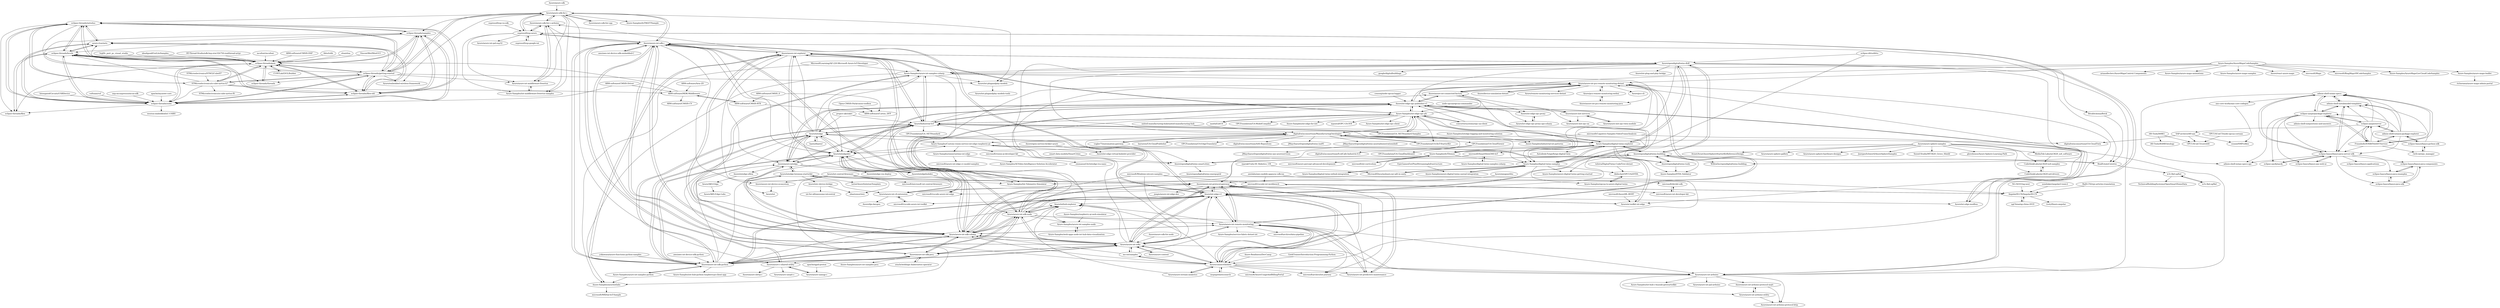 digraph G {
"Azure/azure-sdk-for-c" -> "Azure/azure-sdk-for-c-arduino"
"Azure/azure-sdk-for-c" -> "Azure/azure-sdk-for-cpp" ["e"=1]
"Azure/azure-sdk-for-c" -> "Azure/azure-iot-middleware-freertos"
"Azure/azure-sdk-for-c" -> "Azure-Samples/iot-middleware-freertos-samples"
"Azure/azure-sdk-for-c" -> "Azure/azure-iot-sdk-c"
"Azure/azure-sdk-for-c" -> "Azure/iot-plugandplay-models"
"Azure/azure-sdk-for-c" -> "eclipse-threadx/netxduo"
"Azure/azure-sdk-for-c" -> "eclipse-threadx/samples"
"Azure/azure-sdk-for-c" -> "Azure/azure-c-shared-utility"
"Azure/azure-sdk-for-c" -> "eclipse-threadx/getting-started"
"Azure/azure-sdk-for-c" -> "espressif/esp-azure"
"Azure/azure-sdk-for-c" -> "Azure-Samples/IoTMQTTSample"
"Azure/azure-sdk-for-c" -> "Azure/embedded-wireless-framework"
"STMicroelectronics/STM32CubeH7" -> "STMicroelectronics/x-cube-azrtos-h7" ["e"=1]
"baetyl/baetyl" -> "Azure/iotedge" ["e"=1]
"nauful/LibUA" -> "Azure-Samples/iot-edge-opc-plc" ["e"=1]
"Azure-Samples/AzureMapsCodeSamples" -> "Azure/react-azure-maps"
"Azure-Samples/AzureMapsCodeSamples" -> "microsoft/Maps"
"Azure-Samples/AzureMapsCodeSamples" -> "microsoft/BingMapsV8CodeSamples" ["e"=1]
"Azure-Samples/AzureMapsCodeSamples" -> "Azure-Samples/AzureMapsGovCloudCodeSamples"
"Azure-Samples/AzureMapsCodeSamples" -> "Azure-Samples/azure-iot-samples-csharp"
"Azure-Samples/AzureMapsCodeSamples" -> "Azure-Samples/azure-maps-leaflet"
"Azure-Samples/AzureMapsCodeSamples" -> "Azure/azure-iot-connected-factory"
"Azure-Samples/AzureMapsCodeSamples" -> "arnaudleclerc/AzureMapsControl.Components"
"Azure-Samples/AzureMapsCodeSamples" -> "Azure/azure-iot-pcs-remote-monitoring-dotnet"
"Azure-Samples/AzureMapsCodeSamples" -> "Azure-Samples/azure-maps-animations"
"Azure-Samples/AzureMapsCodeSamples" -> "Azure-Samples/azure-maps-samples"
"NG-NEST/ng-nest" -> "AngularID-CN/AngularID-CN" ["e"=1]
"Azure-Samples/iot-edge-opc-plc" -> "Azure/Industrial-IoT"
"Azure-Samples/iot-edge-opc-plc" -> "Azure/iot-edge-opc-publisher-v1"
"Azure-Samples/iot-edge-opc-plc" -> "digitaltwinconsortium/ManufacturingOntologies"
"Azure-Samples/iot-edge-opc-plc" -> "nauful/LibUA" ["e"=1]
"Azure-Samples/iot-edge-opc-plc" -> "OPCFoundation/UA-.NETStandard-Samples" ["e"=1]
"Azure-Samples/iot-edge-opc-plc" -> "OPCFoundation/UA-ModelCompiler" ["e"=1]
"Azure-Samples/iot-edge-opc-plc" -> "Azure/azure-iot-explorer"
"Azure-Samples/iot-edge-opc-plc" -> "Azure-Samples/digital-twins-explorer"
"Azure-Samples/iot-edge-opc-plc" -> "convertersystems/opc-ua-client" ["e"=1]
"Azure-Samples/iot-edge-opc-plc" -> "Azure/azure-iot-connected-factory"
"Azure-Samples/iot-edge-opc-plc" -> "OPCFoundation/UA-IIoT-StarterKit" ["e"=1]
"Azure-Samples/iot-edge-opc-plc" -> "Azure-Samples/iot-edge-for-iiot" ["e"=1]
"Azure-Samples/iot-edge-opc-plc" -> "Azure-Samples/digital-twins-samples"
"Azure-Samples/iot-edge-opc-plc" -> "mpostol/OPC-UA-OOI" ["e"=1]
"Azure-Samples/iot-edge-opc-plc" -> "Azure-Samples/iot-edge-opc-client"
"Azure/iotc-device-bridge" -> "iot-for-all/awesome-iotcentral"
"Azure/iotc-device-bridge" -> "obastemur/iotz"
"lvgl/lv_port_pc_visual_studio" -> "eclipse-threadx/guix" ["e"=1]
"oracle/weblogic-kubernetes-operator" -> "Azure/azure-iot-sdk-java" ["e"=1]
"awslabs/aws-mobile-appsync-sdk-ios" -> "microsoft/vscode-iot-workbench" ["e"=1]
"awslabs/aws-mobile-appsync-sdk-ios" -> "AngularID-CN/AngularID-CN" ["e"=1]
"Azure/iotedge-lorawan-starterkit" -> "loriot/AzureSolutionTemplate"
"Azure/iotedge-lorawan-starterkit" -> "Azure/iotc-device-bridge"
"Azure/iotedge-lorawan-starterkit" -> "Azure/azure-iotedge"
"Azure/iotedge-lorawan-starterkit" -> "Azure-Samples/Iot-Telemetry-Simulator"
"Azure/iotedge-lorawan-starterkit" -> "Azure/iot"
"Azure/iotedge-lorawan-starterkit" -> "Azure/azure-iot-protocol-gateway"
"Azure/azure-sdk" -> "Azure/azure-sdk-for-c" ["e"=1]
"AngularID-CN/AngularID-CN" -> "ngChina/ng-china-2019" ["e"=1]
"AngularID-CN/AngularID-CN" -> "microsoft/vscode-iot-workbench"
"AngularID-CN/AngularID-CN" -> "trotyl/learn-angular"
"idea4good/GuiLiteSamples" -> "eclipse-threadx/guix" ["e"=1]
"Azure/iotedge" -> "Azure/azure-iotedge"
"Azure/iotedge" -> "Azure/Industrial-IoT"
"Azure/iotedge" -> "Azure/iotedgedev"
"Azure/iotedge" -> "Azure/iot-edge-v1"
"Azure/iotedge" -> "Azure/azure-iot-sdk-python"
"Azure/iotedge" -> "Azure/azure-iot-sdk-csharp"
"Azure/iotedge" -> "Azure/iot-edge-opc-publisher-v1"
"Azure/iotedge" -> "Azure/iotedgehubdev"
"Azure/iotedge" -> "Azure/azure-iot-sdk-c"
"Azure/iotedge" -> "Azure/azure-iot-explorer"
"Azure/iotedge" -> "Azure-Samples/azure-iot-samples-csharp"
"Azure/iotedge" -> "Azure/azure-iot-sdk-node"
"Azure/iotedge" -> "Azure/azure-iot-sdks"
"Azure/iotedge" -> "Azure-Samples/Custom-vision-service-iot-edge-raspberry-pi"
"Azure/iotedge" -> "baetyl/baetyl" ["e"=1]
"Azure/ai-toolkit-iot-edge" -> "Azure/iot-edge-v1"
"Azure/ai-toolkit-iot-edge" -> "Azure-Samples/Custom-vision-service-iot-edge-raspberry-pi"
"microsoft/AzureML-BERT" -> "Azure/ai-toolkit-iot-edge" ["e"=1]
"Azure/iotedgedev" -> "Azure/iotedgehubdev"
"Azure/iotedgedev" -> "microsoft/vscode-azure-iot-edge"
"Azure/iotedgedev" -> "Azure/iot-edge-opc-publisher-v1"
"Azure/iotedgedev" -> "Azure/azure-iot-cli-extension"
"Azure/iotedgedev" -> "Azure/azure-iotedge"
"Azure/iotedgedev" -> "Azure-Samples/Iot-Telemetry-Simulator"
"Azure/iotedgedev" -> "Azure/azure-iot-sdk-csharp"
"Azure/iotedgedev" -> "Azure/azure-iot-explorer"
"Azure/iotedgedev" -> "Azure/azure-iot-sdk-python"
"Azure/iotedgedev" -> "Azure/iotedge"
"Azure/Industrial-IoT" -> "Azure-Samples/iot-edge-opc-plc"
"Azure/Industrial-IoT" -> "Azure/iot-edge-opc-publisher-v1"
"Azure/Industrial-IoT" -> "Azure/iotedge"
"Azure/Industrial-IoT" -> "Azure/azure-iot-connected-factory"
"Azure/Industrial-IoT" -> "Azure/azure-iotedge"
"Azure/Industrial-IoT" -> "Azure-Samples/azure-iot-samples-csharp"
"Azure/Industrial-IoT" -> "OPCFoundation/UA-.NETStandard-Samples" ["e"=1]
"Azure/Industrial-IoT" -> "Azure/iotedgedev"
"Azure/Industrial-IoT" -> "digitaltwinconsortium/ManufacturingOntologies"
"Azure/Industrial-IoT" -> "Azure/azure-iot-sdk-csharp"
"Azure/Industrial-IoT" -> "Azure/azure-iot-explorer"
"Azure/Industrial-IoT" -> "OPCFoundation/UA-.NETStandard" ["e"=1]
"Azure/Industrial-IoT" -> "Azure-Samples/digital-twins-explorer"
"Azure/Industrial-IoT" -> "Azure/azure-iot-sdk-python"
"Azure/Industrial-IoT" -> "Azure/azure-iot-protocol-gateway"
"Azure/azure-iotedge" -> "Azure/iotedge"
"Azure/azure-iotedge" -> "Azure/iot-edge-opc-publisher-v1"
"Azure/azure-iotedge" -> "Azure/iotedgedev"
"Azure/azure-iotedge" -> "Azure/iotedgehubdev"
"Azure/azure-iotedge" -> "Azure/iotedge-eflow"
"Azure/azure-iotedge" -> "Azure/Industrial-IoT"
"Azure/azure-iotedge" -> "Azure/azure-iot-sdk-csharp"
"Azure/azure-iotedge" -> "Azure/iotedge-lorawan-starterkit"
"Azure/azure-iotedge" -> "Azure/iotedge-vm-deploy"
"IntergatedCircuits/USBDevice" -> "eclipse-threadx/usbx" ["e"=1]
"microsoft/SmartHotel360-IoT" -> "Azure-Samples/digital-twins-samples-csharp"
"microsoft/SmartHotel360-IoT" -> "Azure-Samples/digital-twins-iothub-integration"
"microsoft/Windows-iotcore-samples" -> "Azure/azure-iot-sdks" ["e"=1]
"microsoft/Windows-iotcore-samples" -> "microsoft/vscode-iot-workbench" ["e"=1]
"microsoft/Windows-iotcore-samples" -> "Azure/azure-iot-sdk-csharp" ["e"=1]
"microsoft/Windows-iotcore-samples" -> "Azure/connectthedots" ["e"=1]
"Azure/opendigitaltwins-dtdl" -> "Azure-Samples/digital-twins-explorer"
"Azure/opendigitaltwins-dtdl" -> "Azure/opendigitaltwins-building"
"Azure/opendigitaltwins-dtdl" -> "Azure-Samples/digital-twins-samples"
"Azure/opendigitaltwins-dtdl" -> "Azure/opendigitaltwins-smartcities"
"Azure/opendigitaltwins-dtdl" -> "Azure/opendigitaltwins-tools"
"Azure/opendigitaltwins-dtdl" -> "Azure/azure-iot-explorer"
"Azure/opendigitaltwins-dtdl" -> "RealEstateCore/rec"
"Azure/opendigitaltwins-dtdl" -> "digitaltwinconsortium/ManufacturingOntologies"
"Azure/opendigitaltwins-dtdl" -> "WillowInc/opendigitaltwins-building"
"Azure/opendigitaltwins-dtdl" -> "Azure/iot-plug-and-play-bridge"
"Azure/opendigitaltwins-dtdl" -> "Azure/iot-plugandplay-models"
"Azure/opendigitaltwins-dtdl" -> "google/digitalbuildings" ["e"=1]
"Azure/opendigitaltwins-dtdl" -> "BrickSchema/Brick" ["e"=1]
"Azure/opendigitaltwins-dtdl" -> "Azure-Samples/IoTDemos"
"Azure/opendigitaltwins-dtdl" -> "Azure-Samples/azure-iot-samples-csharp"
"Azure-Samples/digital-twins-samples-csharp" -> "microsoft/SmartHotel360-IoT"
"vsfteam/vsf" -> "eclipse-threadx/usbx" ["e"=1]
"Azure/open-service-broker-azure" -> "Azure/iot-edge-virtual-kubelet-provider" ["e"=1]
"espressif/esp-va-sdk" -> "espressif/esp-azure" ["e"=1]
"RealEstateCore/rec" -> "Azure/opendigitaltwins-building"
"RealEstateCore/rec" -> "w3c-lbd-cg/bot"
"espressif/esp-azure" -> "Azure/azure-iot-arduino"
"espressif/esp-azure" -> "Azure/azure-iot-pal-esp32"
"espressif/esp-azure" -> "Azure/azure-iot-sdk-c"
"espressif/esp-azure" -> "Azure-Samples/iot-middleware-freertos-samples"
"espressif/esp-azure" -> "Azure/azure-sdk-for-c-arduino"
"espressif/esp-azure" -> "espressif/esp-google-iot" ["e"=1]
"espressif/esp-azure" -> "Azure/azure-iot-middleware-freertos"
"espressif/esp-azure" -> "Azure/azure-sdk-for-c"
"Azure-Samples/azure-iot-samples-python" -> "Azure/azure-iot-sdk-python"
"Azure-Samples/azure-iot-samples-python" -> "Azure-Samples/azureiotlabs"
"Azure/iotedgehubdev" -> "Azure/iotedgedev"
"Azure/iotedgehubdev" -> "microsoft/vscode-azure-iot-edge"
"Azure/azure-iot-explorer" -> "Azure/azure-iot-sdk-csharp"
"Azure/azure-iot-explorer" -> "Azure/iotedgedev"
"Azure/azure-iot-explorer" -> "Azure-Samples/azure-iot-samples-csharp"
"Azure/azure-iot-explorer" -> "Azure-Samples/iot-edge-opc-plc"
"Azure/azure-iot-explorer" -> "Azure/azure-iot-sdk-node"
"Azure/azure-iot-explorer" -> "Azure/Industrial-IoT"
"Azure/azure-iot-explorer" -> "Azure/azure-iot-sdk-python"
"Azure/azure-iot-explorer" -> "Azure/azure-iot-sdk-c"
"Azure/azure-iot-explorer" -> "Azure/opendigitaltwins-dtdl"
"Azure/azure-iot-explorer" -> "Azure/azure-iot-cli-extension"
"Azure/azure-iot-explorer" -> "Azure/azure-iotedge"
"Azure/azure-iot-explorer" -> "Azure/azure-sdk-for-c-arduino"
"Azure/iot-central-firmware" -> "Azure-Samples/azureiotlabs"
"Azure/iot-central-firmware" -> "Azure/azure-iot-device-ecosystem"
"Azure/iot-central-firmware" -> "microsoft/devkit-sdk"
"Azure/iot-central-firmware" -> "microsoft/microsoft-iot-central-firmware"
"Azure/iot-central-firmware" -> "obastemur/iotz"
"Azure-Samples/Custom-vision-service-iot-edge-raspberry-pi" -> "microsoft/vision-ai-developer-kit"
"Azure-Samples/Custom-vision-service-iot-edge-raspberry-pi" -> "Azure/ai-toolkit-iot-edge"
"Azure-Samples/Custom-vision-service-iot-edge-raspberry-pi" -> "Azure/iotedgedev"
"Azure-Samples/Custom-vision-service-iot-edge-raspberry-pi" -> "Azure/iot-edge-virtual-kubelet-provider"
"Azure-Samples/Custom-vision-service-iot-edge-raspberry-pi" -> "Azure-Samples/onnxruntime-iot-edge"
"espressif/esp-google-iot" -> "espressif/esp-azure" ["e"=1]
"microsoft/vscode-iot-workbench" -> "microsoft/azure-iot-developer-kit"
"microsoft/vscode-iot-workbench" -> "microsoft/vscode-azure-iot-toolkit"
"microsoft/vscode-iot-workbench" -> "AngularID-CN/AngularID-CN"
"microsoft/vscode-iot-workbench" -> "microsoft/vscode-azure-iot-edge"
"microsoft/vscode-iot-workbench" -> "Azure/azure-iot-cli-extension"
"ARM-software/CMSIS-Driver" -> "ARM-software/MDK-Middleware" ["e"=1]
"ARM-software/CMSIS-Driver" -> "eclipse-threadx/usbx" ["e"=1]
"Azure-Samples/azure-iot-samples-node" -> "Azure-Samples/web-apps-node-iot-hub-data-visualization"
"Azure/azure-iot-cli-extension" -> "microsoft/vscode-azure-iot-toolkit"
"Azure/azure-iot-cli-extension" -> "Azure/dps-keygen"
"Azure/azure-iot-cli-extension" -> "Azure/iotedgedev"
"Azure-Samples/azure-iot-samples-csharp" -> "Azure/azure-iot-sdk-csharp"
"Azure-Samples/azure-iot-samples-csharp" -> "Azure/azure-iot-explorer"
"Azure-Samples/azure-iot-samples-csharp" -> "Azure-Samples/azure-iot-samples-node"
"Azure-Samples/azure-iot-samples-csharp" -> "Azure-Samples/azureiotlabs"
"Azure-Samples/azure-iot-samples-csharp" -> "Azure/iotedgedev"
"Azure-Samples/azure-iot-samples-csharp" -> "Azure-Samples/digital-twins-samples"
"Azure-Samples/azure-iot-samples-csharp" -> "Azure/Industrial-IoT"
"Azure-Samples/azure-iot-samples-csharp" -> "Azure/iot-plugandplay-models"
"Azure-Samples/azure-iot-samples-csharp" -> "Azure/azure-iot-pcs-remote-monitoring-dotnet"
"Azure/azure-sphere-samples" -> "Avnet/AvnetAzureSphereStarterKitReferenceDesign"
"Azure/azure-sphere-samples" -> "Azure/azure-sphere-gallery"
"Azure/azure-sphere-samples" -> "Azure/azure-sphere-hardware-designs"
"Azure/azure-sphere-samples" -> "JuergenSchwertl/AzureSphereSamples"
"Azure/azure-sphere-samples" -> "CodethinkLabs/mt3620-m4-samples"
"Azure/azure-sphere-samples" -> "MediaTek-Labs/mt3620_m4_software"
"Azure/azure-sphere-samples" -> "Seeed-Studio/MT3620_Grove_Shield"
"Azure/azure-sphere-samples" -> "gloveboxes/Azure-Sphere-Learning-Path"
"Azure/azure-sphere-samples" -> "Azure/azure-iot-arduino"
"Azure/azure-sphere-samples" -> "CodethinkLabs/mt3620-m4-drivers"
"Azure/azure-sphere-samples" -> "Azure/iotedgedev"
"Azure/azure-iiot-opc-twin-module" -> "Azure/azure-iiot-services"
"Azure-Samples/azureiotlabs" -> "microsoft/MXDial-IoT-Sample"
"microsoft/vision-ai-developer-kit" -> "emmanuel-bv/iotedge-iva-nano" ["e"=1]
"Azure/azure-iiot-services" -> "Azure/azure-iiot-opc-twin-module"
"Azure/azure-iiot-services" -> "Azure/azure-iiot-opc-ua"
"SAP-archive/i40-aas" -> "OPCUAUniCT/coreAAS"
"SAP-archive/i40-aas" -> "digitaltwinconsortium/UA-CloudTwin"
"SAP-archive/i40-aas" -> "cesmii/SMProfiles"
"OPCUAUniCT/node-opcua-coreaas" -> "OPCUAUniCT/coreAAS"
"eclipse-threadx/threadx" -> "eclipse-threadx/guix" ["e"=1]
"Azure-Readiness/DevCamp" -> "Azure/connectthedots" ["e"=1]
"eclipse-threadx/getting-started" -> "eclipse-threadx/samples"
"eclipse-threadx/getting-started" -> "eclipse-threadx/netxduo"
"eclipse-threadx/getting-started" -> "eclipse-threadx/guix"
"eclipse-threadx/getting-started" -> "eclipse-threadx/filex-old"
"eclipse-threadx/getting-started" -> "eclipse-threadx/usbx"
"eclipse-threadx/getting-started" -> "eclipse-threadx/levelx"
"eclipse-threadx/getting-started" -> "eclipse-threadx/threadx" ["e"=1]
"eclipse-threadx/getting-started" -> "STMicroelectronics/x-cube-azrtos-h7"
"eclipse-threadx/getting-started" -> "Azure/embedded-wireless-framework"
"eclipse-threadx/getting-started" -> "Azure/azure-sdk-for-c"
"eclipse-threadx/getting-started" -> "Azure/azure-iot-middleware-freertos"
"eclipse-threadx/getting-started" -> "azure-rtos/netx"
"eclipse-threadx/getting-started" -> "Azure/iot-plugandplay-models"
"CURTLab/LVGLBuilder" -> "eclipse-threadx/guix" ["e"=1]
"Azure/connectthedots" -> "Azure/azure-iot-remote-monitoring"
"Azure/connectthedots" -> "Azure/azure-iot-sdks"
"Azure/connectthedots" -> "ms-iot/samples" ["e"=1]
"Azure/connectthedots" -> "Azure/azure-iot-protocol-gateway"
"Azure/connectthedots" -> "Azure/azure-iot-pcs-remote-monitoring-dotnet"
"Azure/connectthedots" -> "Azure/azure-stream-analytics" ["e"=1]
"Azure/connectthedots" -> "Azure/iot-edge-v1"
"Azure/connectthedots" -> "mspnp/elasticsearch" ["e"=1]
"Azure/connectthedots" -> "microsoftarchive/iot-journey" ["e"=1]
"Azure/connectthedots" -> "microsoft/AzureUsageAndBillingPortal" ["e"=1]
"Azure/connectthedots" -> "Azure/azure-iot-predictive-maintenance"
"Azure/connectthedots" -> "Azure/iothub-explorer"
"Azure/connectthedots" -> "Azure/azure-iot-arduino"
"Azure/connectthedots" -> "Azure/azure-iot-sdk-csharp"
"Azure/connectthedots" -> "Azure/iotedge-lorawan-starterkit"
"OPCFoundation/UA-.NETStandard-Samples" -> "Azure-Samples/iot-edge-opc-plc" ["e"=1]
"OPCFoundation/UA-.NETStandard-Samples" -> "Azure/Industrial-IoT" ["e"=1]
"Azure/azure-sdk-for-node" -> "Azure/azure-iot-sdks" ["e"=1]
"apache/qpid-proton" -> "Azure/azure-uamqp-c" ["e"=1]
"RT-Thread-Studio/sdk-bsp-stm32h750-realthread-artpi" -> "eclipse-threadx/guix" ["e"=1]
"eclipse-threadx/samples" -> "eclipse-threadx/getting-started"
"eclipse-threadx/samples" -> "eclipse-threadx/filex-old"
"eclipse-threadx/samples" -> "eclipse-threadx/netxduo"
"eclipse-threadx/samples" -> "eclipse-threadx/guix"
"eclipse-threadx/samples" -> "eclipse-threadx/usbx"
"eclipse-threadx/samples" -> "eclipse-threadx/levelx"
"eclipse-threadx/samples" -> "azure-rtos/netx"
"GeekTrainer/Introduction-Programming-Python" -> "Azure/connectthedots" ["e"=1]
"Azure/iot-plugandplay-models" -> "Azure/iot-plugandplay-models-tools"
"smart-data-models/SmartCities" -> "Azure/opendigitaltwins-smartcities" ["e"=1]
"MicrosoftLearning/AZ-220-Microsoft-Azure-IoT-Developer" -> "Azure-Samples/azureiotlabs" ["e"=1]
"MicrosoftLearning/AZ-220-Microsoft-Azure-IoT-Developer" -> "Azure-Samples/azure-iot-samples-csharp" ["e"=1]
"eclipse-threadx/netxduo" -> "eclipse-threadx/filex-old"
"eclipse-threadx/netxduo" -> "eclipse-threadx/usbx"
"eclipse-threadx/netxduo" -> "eclipse-threadx/guix"
"eclipse-threadx/netxduo" -> "eclipse-threadx/levelx"
"eclipse-threadx/netxduo" -> "azure-rtos/netx"
"eclipse-threadx/netxduo" -> "eclipse-threadx/samples"
"eclipse-threadx/netxduo" -> "eclipse-threadx/getting-started"
"eclipse-threadx/netxduo" -> "eclipse-threadx/filex"
"eclipse-threadx/netxduo" -> "eclipse-threadx/threadx" ["e"=1]
"eclipse-threadx/netxduo" -> "STMicroelectronics/x-cube-azrtos-h7"
"Azure-Samples/digital-twins-samples" -> "Azure-Samples/digital-twins-explorer"
"Azure-Samples/digital-twins-samples" -> "MicrosoftDocs/mslearn-mr-adt-in-unity"
"Azure-Samples/digital-twins-samples" -> "Azure-Samples/azure-digital-twins-getting-started"
"Azure-Samples/digital-twins-samples" -> "Azure-Samples/opcua-to-azure-digital-twins"
"Azure-Samples/digital-twins-samples" -> "Azure-Samples/digital-twins-iothub-integration"
"Azure-Samples/digital-twins-samples" -> "Azure-Samples/azure-digital-twins-unreal-integration"
"Azure-Samples/digital-twins-samples" -> "khilscher/OPCUA2DTDL"
"Azure-Samples/digital-twins-explorer" -> "Azure-Samples/digital-twins-samples"
"Azure-Samples/digital-twins-explorer" -> "Azure/opendigitaltwins-dtdl"
"Azure-Samples/digital-twins-explorer" -> "Azure/opendigitaltwins-building"
"Azure-Samples/digital-twins-explorer" -> "Azure-Samples/DTDL-Validator"
"Azure-Samples/digital-twins-explorer" -> "Azure-Samples/IoTDemos"
"Azure-Samples/digital-twins-explorer" -> "microsoft/SmartHotel360-IoT"
"Azure-Samples/digital-twins-explorer" -> "Azure/opendigitaltwins-tools"
"Azure-Samples/digital-twins-explorer" -> "digitaltwinconsortium/ManufacturingOntologies"
"Azure-Samples/digital-twins-explorer" -> "Autodesk-Forge/forge-digital-twin" ["e"=1]
"Azure-Samples/digital-twins-explorer" -> "Azure-Samples/iot-edge-opc-plc"
"Azure/opendigitaltwins-smartcities" -> "Azure/opendigitaltwins-building"
"Azure/opendigitaltwins-smartcities" -> "Azure/opendigitaltwins-energygrid" ["e"=1]
"rwth-iat/aas_manager" -> "eclipse-basyx/basyx-python-sdk"
"admin-shell-io/aasx-package-explorer" -> "eclipse-aaspe/server"
"admin-shell-io/aasx-package-explorer" -> "admin-shell-io/submodel-templates"
"admin-shell-io/aasx-package-explorer" -> "eclipse-basyx/basyx-python-sdk"
"admin-shell-io/aasx-package-explorer" -> "FraunhoferIOSB/FAAAST-Service"
"admin-shell-io/aasx-package-explorer" -> "admin-shell-io/aas-specs"
"admin-shell-io/aasx-package-explorer" -> "eclipse-aaspe/package-explorer"
"admin-shell-io/aasx-package-explorer" -> "eclipse-basyx/basyx-java-server-sdk"
"admin-shell-io/aas-specs" -> "admin-shell-io/submodel-templates"
"admin-shell-io/aas-specs" -> "eclipse-basyx/basyx-java-server-sdk"
"admin-shell-io/aas-specs" -> "admin-shell-io/aas-specs-api"
"admin-shell-io/aas-specs" -> "FraunhoferIOSB/FAAAST-Service"
"admin-shell-io/aas-specs" -> "aas-core-works/aas-core-codegen"
"admin-shell-io/aas-specs" -> "eclipse-aaspe/package-explorer"
"Azure/azure-sdk-for-cpp" -> "Azure/azure-sdk-for-c" ["e"=1]
"CodethinkLabs/mt3620-m4-samples" -> "CodethinkLabs/mt3620-m4-drivers"
"eclipse-threadx/guix" -> "eclipse-threadx/filex-old"
"eclipse-threadx/guix" -> "eclipse-threadx/netxduo"
"eclipse-threadx/guix" -> "eclipse-threadx/usbx"
"eclipse-threadx/guix" -> "eclipse-threadx/levelx"
"eclipse-threadx/guix" -> "eclipse-threadx/samples"
"eclipse-threadx/guix" -> "eclipse-threadx/getting-started"
"eclipse-threadx/guix" -> "azure-rtos/netx"
"eclipse-threadx/guix" -> "eclipse-threadx/threadx" ["e"=1]
"eclipse-threadx/guix" -> "STMicroelectronics/x-cube-azrtos-h7"
"eclipse-threadx/guix" -> "eclipse-threadx/filex"
"eclipse-threadx/guix" -> "CURTLab/LVGLBuilder" ["e"=1]
"eclipse-aaspe/server" -> "admin-shell-io/aasx-package-explorer"
"eclipse-aaspe/server" -> "FraunhoferIOSB/FAAAST-Service"
"eclipse-aaspe/server" -> "eclipse-basyx/basyx-java-server-sdk"
"eclipse-aaspe/server" -> "admin-shell-io/submodel-templates"
"eclipse-aaspe/server" -> "admin-shell-io/aas-specs"
"eclipse-aaspe/server" -> "eclipse-aaspe/package-explorer"
"eclipse-aaspe/server" -> "SAP-archive/i40-aas"
"eclipse-threadx/filex-old" -> "eclipse-threadx/netxduo"
"eclipse-threadx/filex-old" -> "eclipse-threadx/levelx"
"eclipse-threadx/filex-old" -> "azure-rtos/netx"
"eclipse-threadx/filex-old" -> "eclipse-threadx/usbx"
"eclipse-threadx/filex-old" -> "eclipse-threadx/guix"
"eclipse-threadx/filex-old" -> "eclipse-threadx/samples"
"eclipse-threadx/filex-old" -> "eclipse-threadx/getting-started"
"Azure/opendigitaltwins-building" -> "Azure/opendigitaltwins-tools"
"Azure/opendigitaltwins-building" -> "Azure/opendigitaltwins-smartcities"
"Azure/opendigitaltwins-building" -> "WillowInc/opendigitaltwins-building"
"Azure/opendigitaltwins-building" -> "RealEstateCore/rec"
"Azure/opendigitaltwins-building" -> "Azure/opendigitaltwins-dtdl"
"Azure/opendigitaltwins-building" -> "Azure-Samples/digital-twins-explorer"
"Azure/opendigitaltwins-building" -> "Azure-Samples/DTDL-Validator"
"Azure/opendigitaltwins-building" -> "Azure-Samples/azure-digital-twins-getting-started"
"Azure-Samples/onnxruntime-iot-edge" -> "microsoft/azure-iot-edge-cv-model-samples"
"Azure-Samples/onnxruntime-iot-edge" -> "Azure-Samples/AI-Video-Intelligence-Solution-Accelerator"
"microsoft/iot-curriculum" -> "Azure-Samples/IoTDemos" ["e"=1]
"eclipse-threadx/usbx" -> "eclipse-threadx/levelx"
"eclipse-threadx/usbx" -> "eclipse-threadx/netxduo"
"eclipse-threadx/usbx" -> "eclipse-threadx/filex-old"
"eclipse-threadx/usbx" -> "eclipse-threadx/guix"
"eclipse-threadx/usbx" -> "azure-rtos/netx"
"eclipse-threadx/usbx" -> "eclipse-threadx/samples"
"eclipse-threadx/usbx" -> "eclipse-threadx/filex"
"eclipse-threadx/usbx" -> "weston-embedded/uC-USBH" ["e"=1]
"eclipse-threadx/usbx" -> "eclipse-threadx/getting-started"
"Azure-Samples/IoTDemos" -> "Azure-Samples/Iot-Telemetry-Simulator"
"Azure-Samples/IoTDemos" -> "Azure-Samples/digital-twins-samples"
"Azure-Samples/IoTDemos" -> "microsoft/iot-curriculum" ["e"=1]
"Azure-Samples/IoTDemos" -> "Azure-Samples/digital-twins-explorer"
"Azure-Samples/IoTDemos" -> "microsoft/azure-percept-advanced-development" ["e"=1]
"eclipse-threadx/levelx" -> "eclipse-threadx/filex-old"
"eclipse-threadx/levelx" -> "eclipse-threadx/usbx"
"eclipse-threadx/levelx" -> "azure-rtos/netx"
"eclipse-threadx/levelx" -> "eclipse-threadx/filex"
"eclipse-threadx/levelx" -> "eclipse-threadx/netxduo"
"eclipse-threadx/levelx" -> "eclipse-threadx/guix"
"azure-rtos/netx" -> "eclipse-threadx/filex-old"
"azure-rtos/netx" -> "eclipse-threadx/levelx"
"azure-rtos/netx" -> "eclipse-threadx/usbx"
"azure-rtos/netx" -> "eclipse-threadx/netxduo"
"ngChina/ng-china-2019" -> "AngularID-CN/AngularID-CN" ["e"=1]
"MediaTek-Labs/mt3620_m4_software" -> "CodethinkLabs/mt3620-m4-samples"
"CodethinkLabs/mt3620-m4-drivers" -> "CodethinkLabs/mt3620-m4-samples"
"ms-iot/samples" -> "Azure/connectthedots" ["e"=1]
"ms-iot/samples" -> "Azure/azure-iot-sdks" ["e"=1]
"ms-iot/samples" -> "Azure/iot-edge-v1" ["e"=1]
"ms-iot/samples" -> "Azure/azure-iot-sdk-csharp" ["e"=1]
"vogler75/automation-gateway" -> "digitaltwinconsortium/ManufacturingOntologies" ["e"=1]
"project-akri/akri" -> "Azure/Industrial-IoT" ["e"=1]
"project-akri/akri" -> "Azure/iotedge" ["e"=1]
"nxp-mcuxpresso/mcux-sdk" -> "eclipse-threadx/usbx" ["e"=1]
"Azure/azure-stream-analytics" -> "Azure/connectthedots" ["e"=1]
"Azure/azure-stream-analytics" -> "Azure/iothub-explorer" ["e"=1]
"mcufont/mcufont" -> "eclipse-threadx/guix" ["e"=1]
"Azure/azure-iot-remote-monitoring" -> "Azure/azure-iot-predictive-maintenance"
"Azure/azure-iot-remote-monitoring" -> "Azure/azure-iot-sdks"
"Azure/azure-iot-remote-monitoring" -> "Azure/azure-iot-protocol-gateway"
"Azure/azure-iot-remote-monitoring" -> "Azure/connectthedots"
"Azure/azure-iot-remote-monitoring" -> "Azure/azure-iot-pcs-remote-monitoring-dotnet"
"Azure/azure-iot-remote-monitoring" -> "Azure/iot-edge-v1"
"Azure/azure-iot-remote-monitoring" -> "Azure-Samples/service-fabric-dotnet-iot" ["e"=1]
"Azure/azure-iot-remote-monitoring" -> "microsoftarchive/iot-journey" ["e"=1]
"Azure/azure-iot-remote-monitoring" -> "Azure/azure-iot-sdk-csharp"
"Azure/azure-iot-remote-monitoring" -> "Azure/iothub-explorer"
"Azure/azure-iot-remote-monitoring" -> "Azure/azure-iot-arduino"
"Azure/azure-iot-remote-monitoring" -> "microsoftarchive/data-pipeline" ["e"=1]
"mspnp/elasticsearch" -> "Azure/connectthedots" ["e"=1]
"rparak/Unity3D_Robotics_UR" -> "MicrosoftDocs/mslearn-mr-adt-in-unity" ["e"=1]
"MicrosoftDocs/mslearn-mr-adt-in-unity" -> "Azure-Samples/digital-twins-samples"
"united-manufacturing-hub/united-manufacturing-hub" -> "digitaltwinconsortium/ManufacturingOntologies" ["e"=1]
"Azure-Samples/opcua-to-azure-digital-twins" -> "khilscher/OPCUA2DTDL"
"Azure-Samples/azure-digital-twins-unreal-integration" -> "Azure-Samples/digital-twins-samples"
"admin-shell-io/submodel-templates" -> "admin-shell-io/aas-specs"
"admin-shell-io/submodel-templates" -> "eclipse-basyx/basyx-java-server-sdk"
"admin-shell-io/submodel-templates" -> "eclipse-aaspe/package-explorer"
"Azure/azure-iot-protocol-gateway" -> "Azure/azure-iot-remote-monitoring"
"Azure/azure-iot-protocol-gateway" -> "Azure/azure-iot-predictive-maintenance"
"Azure/azure-iot-protocol-gateway" -> "Azure/azure-iot-sdk-csharp"
"Azure/azure-iot-protocol-gateway" -> "Azure/iot-edge-v1"
"Azure/azure-iot-protocol-gateway" -> "Azure/azure-iot-sdks"
"Azure/azure-iot-protocol-gateway" -> "microsoftarchive/iot-journey" ["e"=1]
"Azure/azure-iot-protocol-gateway" -> "Azure/iotedge-lorawan-starterkit"
"Azure/azure-iot-protocol-gateway" -> "Azure/connectthedots"
"Azure/azure-iot-protocol-gateway" -> "jongio/azure-iot-edge-dev"
"Azure/azure-iot-protocol-gateway" -> "Azure/azure-iot-cli-extension"
"Azure/azure-iot-middleware-freertos" -> "Azure-Samples/iot-middleware-freertos-samples"
"Azure/azure-iot-middleware-freertos" -> "Azure/azure-sdk-for-c-arduino"
"Azure/iotedge-eflow" -> "Azure/AKS-Edge"
"STMicroelectronics/x-cube-azrtos-h7" -> "STMicroelectronics/x-cube-azrtos-f4"
"STMicroelectronics/x-cube-azrtos-h7" -> "eclipse-threadx/levelx"
"STMicroelectronics/x-cube-azrtos-h7" -> "eclipse-threadx/netxduo"
"STMicroelectronics/x-cube-azrtos-h7" -> "eclipse-threadx/guix"
"STMicroelectronics/x-cube-azrtos-h7" -> "eclipse-threadx/filex-old"
"STMicroelectronics/x-cube-azrtos-h7" -> "eclipse-threadx/samples"
"STMicroelectronics/x-cube-azrtos-h7" -> "ARM-software/MDK-Middleware"
"STMicroelectronics/x-cube-azrtos-h7" -> "eclipse-threadx/usbx"
"STMicroelectronics/x-cube-azrtos-h7" -> "eclipse-threadx/getting-started"
"Azure/opendigitaltwins-tools" -> "Azure/opendigitaltwins-building"
"Azure/opendigitaltwins-tools" -> "Azure-Samples/DTDL-Validator"
"aas-core-works/aas-core-codegen" -> "cesmii/SMProfiles"
"OPCFoundation/UA-IIoT-StarterKit" -> "digitaltwinconsortium/ManufacturingOntologies" ["e"=1]
"Azure-Samples/iot-middleware-freertos-samples" -> "Azure/azure-iot-middleware-freertos"
"Azure/azure-iot-predictive-maintenance" -> "Azure/azure-iot-remote-monitoring"
"Azure/azure-iot-predictive-maintenance" -> "Azure/azure-iot-protocol-gateway"
"Azure-Samples/iotedge-logging-and-monitoring-solution" -> "Azure-Samples/industrial-iot-patterns"
"khilscher/OPCUA2DTDL" -> "Azure-Samples/opcua-to-azure-digital-twins"
"Azure-Samples/azure-maps-leaflet" -> "richorama/azure-maps-admin-portal"
"digitaltwinconsortium/ManufacturingOntologies" -> "OPCFoundation/UA-CloudViewer"
"digitaltwinconsortium/ManufacturingOntologies" -> "barnstee/UA-CloudPublisher" ["e"=1]
"digitaltwinconsortium/ManufacturingOntologies" -> "OPCFoundation/UA-EdgeTranslator"
"digitaltwinconsortium/ManufacturingOntologies" -> "digitaltwinconsortium/UA-CloudTwin"
"digitaltwinconsortium/ManufacturingOntologies" -> "OPCFoundation/UA-IIoT-StarterKit" ["e"=1]
"digitaltwinconsortium/ManufacturingOntologies" -> "Azure-Samples/iot-edge-opc-plc"
"digitaltwinconsortium/ManufacturingOntologies" -> "JMayrbaeurl/opendigitaltwins-assetadminstrationshell"
"digitaltwinconsortium/ManufacturingOntologies" -> "Azure-Samples/digital-twins-samples"
"digitaltwinconsortium/ManufacturingOntologies" -> "Azure-Samples/Iot-Telemetry-Simulator"
"digitaltwinconsortium/ManufacturingOntologies" -> "Azure-Samples/industrial-iot-patterns"
"digitaltwinconsortium/ManufacturingOntologies" -> "digitaltwinconsortium/AAS-Repository"
"digitaltwinconsortium/ManufacturingOntologies" -> "JMayrbaeurl/opendigitaltwins-isa95"
"digitaltwinconsortium/ManufacturingOntologies" -> "vogler75/automation-gateway" ["e"=1]
"digitaltwinconsortium/ManufacturingOntologies" -> "Azure/opendigitaltwins-smartcities"
"digitaltwinconsortium/ManufacturingOntologies" -> "Azure-Samples/digital-twins-explorer"
"Azure/azure-content" -> "Azure/azure-iot-sdks" ["e"=1]
"apache/mynewt-core" -> "eclipse-threadx/usbx" ["e"=1]
"ARM-software/CMSIS-DSP" -> "eclipse-threadx/guix" ["e"=1]
"aws/aws-iot-device-sdk-embedded-C" -> "Azure/azure-iot-sdk-c" ["e"=1]
"Azure/azure-iot-sdks" -> "Azure/azure-iot-remote-monitoring"
"Azure/azure-iot-sdks" -> "Azure/azure-iot-sdk-csharp"
"Azure/azure-iot-sdks" -> "Azure/iot-edge-v1"
"Azure/azure-iot-sdks" -> "Azure/azure-iot-sdk-c"
"Azure/azure-iot-sdks" -> "Azure/connectthedots"
"Azure/azure-iot-sdks" -> "Azure/azure-iot-protocol-gateway"
"Azure/azure-iot-sdks" -> "Azure/azure-iot-sdk-python"
"Azure/azure-iot-sdks" -> "Azure/azure-iot-sdk-node"
"Azure/azure-iot-sdks" -> "Azure/Industrial-IoT"
"Azure/azure-iot-sdks" -> "Azure/iothub-explorer"
"Azure/azure-iot-sdks" -> "ms-iot/samples" ["e"=1]
"Azure/azure-iot-sdks" -> "Azure/azure-iot-sdk-java"
"Azure/azure-iot-sdks" -> "Azure/azure-iot-arduino"
"Azure/azure-iot-sdks" -> "Azure/azure-iot-pcs-remote-monitoring-dotnet"
"Azure/azure-iot-sdks" -> "Azure/azure-content" ["e"=1]
"Azure/amqpnetlite" -> "Azure/azure-iot-protocol-gateway" ["e"=1]
"telstra/DigitalTwins-CodeFirst-dotnet" -> "khilscher/OPCUA2DTDL"
"Azure/azure-iot-arduino" -> "Azure/azure-iot-arduino-protocol-mqtt"
"Azure/azure-iot-arduino" -> "Azure/azure-iot-arduino-utility"
"Azure/azure-iot-arduino" -> "espressif/esp-azure"
"Azure/azure-iot-arduino" -> "Azure-Samples/iot-hub-c-huzzah-getstartedkit"
"Azure/azure-iot-arduino" -> "Azure/azure-iot-arduino-protocol-http"
"Azure/azure-iot-arduino" -> "Azure/azure-iot-pal-arduino"
"Azure/azure-sdk-for-c-arduino" -> "Azure/azure-sdk-for-c"
"Azure/azure-sdk-for-c-arduino" -> "Azure/azure-iot-middleware-freertos"
"Azure/azure-sdk-for-c-arduino" -> "Azure-Samples/iot-middleware-freertos-samples"
"Azure/azure-sdk-for-c-arduino" -> "espressif/esp-azure"
"eclipse-basyx/basyx-python-sdk" -> "rwth-iat/aas_manager"
"eclipse-basyx/basyx-python-sdk" -> "admin-shell-io/submodel-templates"
"eclipse-basyx/basyx-python-sdk" -> "admin-shell-io/aasx-package-explorer"
"eclipse-basyx/basyx-python-sdk" -> "eclipse-aaspe/server"
"FraunhoferIOSB/FAAAST-Service" -> "admin-shell-io/submodel-templates"
"FraunhoferIOSB/FAAAST-Service" -> "admin-shell-io/aas-specs"
"FraunhoferIOSB/FAAAST-Service" -> "eclipse-aaspe/server"
"FraunhoferIOSB/FAAAST-Service" -> "eclipse-basyx/basyx-java-server-sdk"
"FraunhoferIOSB/FAAAST-Service" -> "eclipse-aaspe/package-explorer"
"FraunhoferIOSB/FAAAST-Service" -> "admin-shell-io/aasx-package-explorer"
"FraunhoferIOSB/FAAAST-Service" -> "rwth-iat/aas_manager"
"OPCFoundation/UA-CloudViewer" -> "OPCFoundation/UA-CloudDashboard"
"OPCFoundation/UA-CloudViewer" -> "digitaltwinconsortium/EcolCafe-Industrie-4.0"
"eclipse-basyx/basyx-java-components" -> "eclipse-basyx/basyx-java-examples"
"eclipse-basyx/basyx-java-components" -> "eclipse-basyx/basyx-java-sdk"
"JMayrbaeurl/opendigitaltwins-assetadminstrationshell" -> "JMayrbaeurl/opendigitaltwins-aas-azureservices"
"eclipse-aas4j/aas4j" -> "eclipse-basyx/basyx-java-server-sdk"
"Azure/azure-uamqp-c" -> "Azure/azure-c-shared-utility"
"eclipse-basyx/basyx-java-sdk" -> "eclipse-basyx/basyx-java-components"
"eclipse-basyx/basyx-java-sdk" -> "eclipse-basyx/basyx-java-examples"
"eclipse-basyx/basyx-java-examples" -> "eclipse-basyx/basyx-java-components"
"eclipse-basyx/basyx-java-examples" -> "eclipse-basyx/basyx-java-sdk"
"Azure/azure-c-shared-utility" -> "Azure/azure-uamqp-c"
"Azure/azure-c-shared-utility" -> "Azure/azure-uhttp-c"
"Azure/azure-c-shared-utility" -> "Azure/azure-umqtt-c"
"Azure/azure-c-shared-utility" -> "Azure/azure-iot-sdk-c"
"Azure/iot-edge-v1" -> "Azure/azure-iot-sdks"
"Azure/iot-edge-v1" -> "Azure/azure-iot-sdk-c"
"Azure/iot-edge-v1" -> "Azure/iot-edge-opc-publisher-v1"
"Azure/iot-edge-v1" -> "Azure/azure-iot-sdk-csharp"
"Azure/iot-edge-v1" -> "Azure/azure-iot-remote-monitoring"
"Azure/iot-edge-v1" -> "Azure/azure-iot-protocol-gateway"
"Azure/iot-edge-v1" -> "Azure/iotedge"
"Azure/iot-edge-v1" -> "Azure/ai-toolkit-iot-edge"
"Azure/iot-edge-v1" -> "Azure/iothub-explorer"
"Azure/iot-edge-v1" -> "Azure/iot-edge-modbus"
"Azure/iot-edge-v1" -> "Azure/azure-iot-sdk-node"
"Azure/iot-edge-v1" -> "Azure/azure-iot-sdk-python"
"Azure/iot-edge-v1" -> "Azure/azure-iot-pcs-remote-monitoring-dotnet"
"Azure/iot-edge-v1" -> "Azure/azure-iot-predictive-maintenance"
"Azure/iot-edge-v1" -> "Azure/connectthedots"
"ARM-software/Arm-2D" -> "ARM-software/MDK-Middleware" ["e"=1]
"Open-CMSIS-Pack/cmsis-toolbox" -> "ARM-software/Cortex_DFP" ["e"=1]
"node-opcua/opcua-commander" -> "Azure-Samples/iot-edge-opc-plc" ["e"=1]
"coussej/node-opcua-logger" -> "Azure/iot-edge-opc-publisher-v1" ["e"=1]
"eclipse-aaspe/package-explorer" -> "admin-shell-io/submodel-templates"
"eclipse-aaspe/package-explorer" -> "eclipse-basyx/basyx-java-server-sdk"
"eclipse-aaspe/package-explorer" -> "admin-shell-io/aas-specs"
"eclipse-aaspe/package-explorer" -> "FraunhoferIOSB/FAAAST-Service"
"eclipse-aaspe/package-explorer" -> "eclipse-aaspe/server"
"eclipse-aaspe/package-explorer" -> "admin-shell-io/questions-and-answers"
"eclipse-aaspe/package-explorer" -> "eclipse-aas4j/aas4j"
"eclipse-aaspe/package-explorer" -> "eclipse-basyx/basyx-aas-web-ui"
"eclipse-aaspe/package-explorer" -> "admin-shell-io/aas-specs-api"
"Azure/AKS-Edge" -> "Azure/AKS-Edge-Labs"
"BrickSchema/Brick" -> "RealEstateCore/rec" ["e"=1]
"aws/aws-iot-device-sdk-python" -> "Azure/azure-iot-sdk-python" ["e"=1]
"convertersystems/opc-ua-client" -> "Azure-Samples/iot-edge-opc-plc" ["e"=1]
"convertersystems/opc-ua-client" -> "Azure/iot-edge-opc-publisher-v1" ["e"=1]
"ARM-software/CMSIS_6" -> "ARM-software/CMSIS-RTX" ["e"=1]
"ARM-software/CMSIS_6" -> "ARM-software/Cortex_DFP" ["e"=1]
"libts/tslib" -> "eclipse-threadx/guix" ["e"=1]
"microsoft/Cognitive-Samples-VideoFrameAnalysis" -> "Azure/ai-toolkit-iot-edge" ["e"=1]
"microsoft/Cognitive-Samples-VideoFrameAnalysis" -> "Azure-Samples/Custom-vision-service-iot-edge-raspberry-pi" ["e"=1]
"eclipse-basyx/basyx-java-server-sdk" -> "eclipse-basyx/basyx-aas-web-ui"
"eclipse-basyx/basyx-java-server-sdk" -> "eclipse-basyx/basyx-applications"
"eclipse-basyx/basyx-java-server-sdk" -> "admin-shell-io/submodel-templates"
"eclipse-basyx/basyx-java-server-sdk" -> "eclipse-basyx/basyx-java-sdk"
"eclipse-basyx/basyx-java-server-sdk" -> "admin-shell-io/aas-specs"
"eclipse-basyx/basyx-java-server-sdk" -> "admin-shell-io/aas-specs-api"
"eclipse-basyx/basyx-java-server-sdk" -> "eclipse-aas4j/aas4j"
"eclipse-basyx/basyx-java-server-sdk" -> "eclipse-basyx/basyx-java-examples"
"eclipse-basyx/basyx-java-server-sdk" -> "eclipse-basyx/basyx-java-components"
"ARM-software/CMSIS-RTX" -> "ARM-software/MDK-Middleware"
"ARM-software/CMSIS-RTX" -> "ARM-software/Cortex_DFP"
"Azure/azure-iot-sdk-java" -> "Azure/azure-iot-sdk-node"
"Azure/azure-iot-sdk-java" -> "Azure/azure-iot-sdk-csharp"
"Azure/azure-iot-sdk-java" -> "Azure/azure-iot-sdk-c"
"Azure/azure-iot-sdk-java" -> "Azure/azure-iot-sdk-python"
"Azure/azure-iot-sdk-java" -> "oracle/weblogic-kubernetes-operator" ["e"=1]
"Azure/azure-iot-sdk-java" -> "Azure-Samples/azure-iot-samples-java"
"Azure/azure-iot-sdk-java" -> "Azure/azure-c-shared-utility"
"Azure/azure-iot-sdk-java" -> "Azure/azure-iot-sdks"
"EpicGamesExt/PixelStreamingInfrastructure" -> "Azure-Samples/azure-digital-twins-unreal-integration" ["e"=1]
"Azure/azure-iot-sdk-c" -> "Azure/azure-iot-sdk-csharp"
"Azure/azure-iot-sdk-c" -> "Azure/azure-c-shared-utility"
"Azure/azure-iot-sdk-c" -> "Azure/iot-edge-v1"
"Azure/azure-iot-sdk-c" -> "Azure/azure-sdk-for-c"
"Azure/azure-iot-sdk-c" -> "Azure/azure-iot-sdk-node"
"Azure/azure-iot-sdk-c" -> "Azure/azure-iot-sdk-python"
"Azure/azure-iot-sdk-c" -> "Azure/azure-iot-sdks"
"Azure/azure-iot-sdk-c" -> "espressif/esp-azure"
"Azure/azure-iot-sdk-c" -> "Azure/azure-iot-explorer"
"Azure/azure-iot-sdk-c" -> "aws/aws-iot-device-sdk-embedded-C" ["e"=1]
"Azure/azure-iot-sdk-c" -> "Azure/azure-iot-arduino"
"Azure/azure-iot-sdk-c" -> "Azure/azure-iot-sdk-java"
"Azure/azure-iot-sdk-c" -> "Azure/azure-iot-device-ecosystem"
"Azure/azure-iot-sdk-c" -> "Azure/azure-sdk-for-c-arduino"
"Azure/azure-iot-sdk-c" -> "Azure/iotedgedev"
"Azure/azure-iot-sdk-python" -> "Azure/azure-iot-sdk-node"
"Azure/azure-iot-sdk-python" -> "Azure-Samples/azure-iot-samples-python"
"Azure/azure-iot-sdk-python" -> "Azure/azure-iot-sdk-c"
"Azure/azure-iot-sdk-python" -> "Azure/iotedgedev"
"Azure/azure-iot-sdk-python" -> "Azure/azure-iot-sdk-csharp"
"Azure/azure-iot-sdk-python" -> "Azure/azure-iot-sdks"
"Azure/azure-iot-sdk-python" -> "Azure/iot-edge-v1"
"Azure/azure-iot-sdk-python" -> "Azure/azure-iot-explorer"
"Azure/azure-iot-sdk-python" -> "Azure/iotedge"
"Azure/azure-iot-sdk-python" -> "Azure/iothub-explorer"
"Azure/azure-iot-sdk-python" -> "Azure-Samples/iot-hub-python-raspberrypi-client-app"
"Azure/azure-iot-sdk-python" -> "Azure/Industrial-IoT"
"Azure/azure-iot-sdk-python" -> "Azure/azure-iot-sdk-java"
"Azure/azure-iot-sdk-python" -> "Azure/azure-iotedge"
"Azure/azure-iot-sdk-python" -> "Azure-Samples/Custom-vision-service-iot-edge-raspberry-pi"
"Azure/azure-iot-sdk-csharp" -> "Azure-Samples/azure-iot-samples-csharp"
"Azure/azure-iot-sdk-csharp" -> "Azure/azure-iot-sdks"
"Azure/azure-iot-sdk-csharp" -> "Azure/azure-iot-sdk-c"
"Azure/azure-iot-sdk-csharp" -> "Azure/azure-iot-explorer"
"Azure/azure-iot-sdk-csharp" -> "Azure/iot-edge-opc-publisher-v1"
"Azure/azure-iot-sdk-csharp" -> "Azure/azure-iot-sdk-node"
"Azure/azure-iot-sdk-csharp" -> "Azure/azure-iot-protocol-gateway"
"Azure/azure-iot-sdk-csharp" -> "Azure/iotedgedev"
"Azure/azure-iot-sdk-csharp" -> "Azure/iot-edge-v1"
"Azure/azure-iot-sdk-csharp" -> "Azure/azure-iotedge"
"Azure/azure-iot-sdk-csharp" -> "Azure/azure-iot-sdk-python"
"Azure/azure-iot-sdk-csharp" -> "Azure/azure-iot-remote-monitoring"
"Azure/azure-iot-sdk-csharp" -> "Azure/iothub-explorer"
"Azure/azure-iot-sdk-csharp" -> "Azure/Industrial-IoT"
"Azure/azure-iot-sdk-csharp" -> "Azure/azure-iot-sdk-java"
"elua/elua" -> "eclipse-threadx/guix" ["e"=1]
"Azure/iot-edge-modbus" -> "Azure/iot-edge-opc-publisher-v1"
"Azure/azure-iot-device-ecosystem" -> "Azure/iot"
"Azure/iot-edge-opc-publisher-v1" -> "Azure/azure-iot-connected-factory"
"Azure/iot-edge-opc-publisher-v1" -> "Azure/iot-edge-opc-proxy"
"Azure/iot-edge-opc-publisher-v1" -> "Azure/iot-edge-modbus"
"Azure/iot-edge-opc-publisher-v1" -> "Azure-Samples/iot-edge-opc-plc"
"Azure/iot-edge-opc-publisher-v1" -> "Azure/Industrial-IoT"
"Azure/iot-edge-opc-publisher-v1" -> "Azure/azure-iiot-opc-ua"
"Azure/iot-edge-opc-publisher-v1" -> "Azure/iot-edge-opc-proxy-api-csharp"
"Azure/iot-edge-opc-publisher-v1" -> "Azure/iotedgedev"
"Azure/iot-edge-opc-publisher-v1" -> "Azure/azure-iotedge"
"Azure/iot-edge-opc-publisher-v1" -> "Azure/azure-iot-pcs-remote-monitoring-dotnet"
"Azure/iot-edge-opc-publisher-v1" -> "Azure/azure-iot-sdk-csharp"
"Azure/iot-edge-opc-publisher-v1" -> "Azure/iot-edge-v1"
"Azure/iot-edge-opc-publisher-v1" -> "Azure/azure-iiot-services"
"ARM-software/MDK-Middleware" -> "ARM-software/CMSIS-RTX"
"ARM-software/MDK-Middleware" -> "eclipse-threadx/levelx"
"ARM-software/MDK-Middleware" -> "ARM-software/CMSIS-CV"
"Azure/iothub-explorer" -> "Azure/azure-iot-sdk-node"
"Azure/iot-edge-opc-proxy" -> "Azure/iot-edge-opc-proxy-api-csharp"
"Azure/azure-iot-sdk-node" -> "Azure/iothub-explorer"
"Azure/azure-iot-sdk-node" -> "Azure/azure-iot-sdk-python"
"Azure/azure-iot-sdk-node" -> "Azure/azure-iot-sdk-java"
"Azure/azure-iot-sdk-node" -> "Azure-Samples/azure-iot-samples-node"
"Azure/azure-iot-sdk-node" -> "Azure/azure-iot-sdk-c"
"Azure/azure-iot-sdk-node" -> "Azure/azure-iot-sdk-csharp"
"Azure/azure-iot-sdk-node" -> "Azure/azure-iot-explorer"
"Azure/azure-iot-sdk-node" -> "Azure/iot-edge-v1"
"Azure/azure-iot-sdk-node" -> "Azure/azure-iot-pcs-remote-monitoring-dotnet"
"Azure/azure-iot-sdk-node" -> "Azure/azure-iot-sdks"
"Azure/azure-iot-sdk-node" -> "Azure/azure-iot-arduino"
"Azure/azure-iot-sdk-node" -> "Azure/iot-edge-opc-publisher-v1"
"Azure/azure-iot-sdk-node" -> "Azure/azure-iot-remote-monitoring"
"w3c-lbd-cg/lbd" -> "w3c-lbd-cg/bot"
"eclipse-threadx/filex" -> "eclipse-threadx/levelx"
"Azure/azure-iot-arduino-protocol-mqtt" -> "Azure/azure-iot-arduino-utility"
"Azure/azure-iot-arduino-protocol-mqtt" -> "Azure/azure-iot-arduino-protocol-http"
"Azure/azure-iot-arduino-utility" -> "Azure/azure-iot-arduino-protocol-http"
"Azure/azure-iot-arduino-utility" -> "Azure/azure-iot-arduino-protocol-mqtt"
"eclipse-ditto/ditto" -> "Azure-Samples/digital-twins-samples" ["e"=1]
"eclipse-ditto/ditto" -> "Azure/opendigitaltwins-dtdl" ["e"=1]
"semlinker/angular2-ionic2" -> "AngularID-CN/AngularID-CN" ["e"=1]
"yokawasa/azure-functions-python-samples" -> "Azure/azure-iot-sdk-python" ["e"=1]
"Azure/azure-iot-pcs-remote-monitoring-dotnet" -> "Azure/pcs-remote-monitoring-webui"
"Azure/azure-iot-pcs-remote-monitoring-dotnet" -> "Azure/remote-monitoring-services-dotnet"
"Azure/azure-iot-pcs-remote-monitoring-dotnet" -> "Azure/pcs-cli"
"Azure/azure-iot-pcs-remote-monitoring-dotnet" -> "Azure/azure-iot-pcs-remote-monitoring-java"
"Azure/azure-iot-pcs-remote-monitoring-dotnet" -> "Azure/azure-iot-connected-factory"
"Azure/azure-iot-pcs-remote-monitoring-dotnet" -> "Azure/device-simulation-dotnet"
"Azure/azure-iot-pcs-remote-monitoring-dotnet" -> "Azure/azure-iot-remote-monitoring"
"Azure/azure-iot-pcs-remote-monitoring-dotnet" -> "Azure/iot-edge-modbus"
"Azure/azure-iot-pcs-remote-monitoring-dotnet" -> "Azure/iot-edge-opc-publisher-v1"
"microsoft/azure-iot-developer-kit" -> "microsoft/devkit-sdk"
"i40-Tools/I40KG" -> "i40-Tools/RAMIOntology"
"i40-Tools/I40KG" -> "OPCUAUniCT/coreAAS"
"Azure/azure-iot-connected-factory" -> "Azure/iot-edge-opc-publisher-v1"
"Azure/azure-iot-connected-factory" -> "Azure/azure-iot-pcs-remote-monitoring-dotnet"
"Azure/azure-iot-connected-factory" -> "Azure/azure-iiot-services"
"Azure/azure-iot-connected-factory" -> "Azure/iot-edge-opc-proxy"
"microsoft/devkit-sdk" -> "microsoft/azure-iot-developer-kit"
"Azure/azure-iot-pcs-remote-monitoring-java" -> "Azure/pcs-remote-monitoring-webui"
"Azure-Samples/web-apps-node-iot-hub-data-visualization" -> "Azure-Samples/azure-iot-samples-node"
"Azure/device-simulation-dotnet" -> "Azure/azure-iot-pcs-remote-monitoring-dotnet"
"eclipse-basyx/basyx-aas-web-ui" -> "eclipse-basyx/basyx-java-server-sdk"
"Azure/pcs-remote-monitoring-webui" -> "Azure/azure-iot-pcs-remote-monitoring-java"
"Azure/pcs-remote-monitoring-webui" -> "Azure/azure-iot-pcs-remote-monitoring-dotnet"
"RxJS-CN/rxjs-articles-translation" -> "AngularID-CN/AngularID-CN" ["e"=1]
"Azure-Samples/raspberry-pi-web-simulator" -> "Azure-Samples/azure-iot-samples-node"
"VincentWei/MiniGUI" -> "eclipse-threadx/guix" ["e"=1]
"microsoft/vscode-azure-iot-toolkit" -> "Azure/azure-iot-cli-extension"
"w3c-lbd-cg/bot" -> "w3c-lbd-cg/lbd"
"w3c-lbd-cg/bot" -> "TechnicalBuildingSystems/OpenSmartHomeData"
"Azure/iot-edge-opc-proxy-api-csharp" -> "Azure/iot-edge-opc-proxy"
"Azure/azure-sdk-for-c" ["l"="-18.153,-41.838"]
"Azure/azure-sdk-for-c-arduino" ["l"="-18.122,-41.838"]
"Azure/azure-sdk-for-cpp" ["l"="-46.39,7.305", "c"=144]
"Azure/azure-iot-middleware-freertos" ["l"="-18.161,-41.848"]
"Azure-Samples/iot-middleware-freertos-samples" ["l"="-18.147,-41.856"]
"Azure/azure-iot-sdk-c" ["l"="-18.069,-41.845"]
"Azure/iot-plugandplay-models" ["l"="-18.112,-41.798"]
"eclipse-threadx/netxduo" ["l"="-18.232,-41.827"]
"eclipse-threadx/samples" ["l"="-18.225,-41.843"]
"Azure/azure-c-shared-utility" ["l"="-18.112,-41.871"]
"eclipse-threadx/getting-started" ["l"="-18.211,-41.832"]
"espressif/esp-azure" ["l"="-18.12,-41.854"]
"Azure-Samples/IoTMQTTSample" ["l"="-18.184,-41.863"]
"Azure/embedded-wireless-framework" ["l"="-18.184,-41.825"]
"STMicroelectronics/STM32CubeH7" ["l"="-17.959,-43.039", "c"=55]
"STMicroelectronics/x-cube-azrtos-h7" ["l"="-18.265,-41.843"]
"baetyl/baetyl" ["l"="7.935,-9.268", "c"=14]
"Azure/iotedge" ["l"="-18.005,-41.83"]
"nauful/LibUA" ["l"="-17.411,-45.744", "c"=366]
"Azure-Samples/iot-edge-opc-plc" ["l"="-17.987,-41.766"]
"Azure-Samples/AzureMapsCodeSamples" ["l"="-18.092,-41.732"]
"Azure/react-azure-maps" ["l"="-18.098,-41.697"]
"microsoft/Maps" ["l"="-18.129,-41.699"]
"microsoft/BingMapsV8CodeSamples" ["l"="36.995,23.551", "c"=199]
"Azure-Samples/AzureMapsGovCloudCodeSamples" ["l"="-18.123,-41.732"]
"Azure-Samples/azure-iot-samples-csharp" ["l"="-18.015,-41.792"]
"Azure-Samples/azure-maps-leaflet" ["l"="-18.136,-41.719"]
"Azure/azure-iot-connected-factory" ["l"="-18.042,-41.768"]
"arnaudleclerc/AzureMapsControl.Components" ["l"="-18.11,-41.71"]
"Azure/azure-iot-pcs-remote-monitoring-dotnet" ["l"="-18.072,-41.782"]
"Azure-Samples/azure-maps-animations" ["l"="-18.089,-41.711"]
"Azure-Samples/azure-maps-samples" ["l"="-18.116,-41.721"]
"NG-NEST/ng-nest" ["l"="9.381,-20.959", "c"=727]
"AngularID-CN/AngularID-CN" ["l"="-17.831,-41.81"]
"Azure/Industrial-IoT" ["l"="-17.997,-41.794"]
"Azure/iot-edge-opc-publisher-v1" ["l"="-18.027,-41.79"]
"digitaltwinconsortium/ManufacturingOntologies" ["l"="-17.94,-41.737"]
"OPCFoundation/UA-.NETStandard-Samples" ["l"="-17.396,-45.768", "c"=366]
"OPCFoundation/UA-ModelCompiler" ["l"="-17.371,-45.783", "c"=366]
"Azure/azure-iot-explorer" ["l"="-18.014,-41.808"]
"Azure-Samples/digital-twins-explorer" ["l"="-17.98,-41.734"]
"convertersystems/opc-ua-client" ["l"="-17.422,-45.756", "c"=366]
"OPCFoundation/UA-IIoT-StarterKit" ["l"="-17.343,-45.809", "c"=366]
"Azure-Samples/iot-edge-for-iiot" ["l"="-48.965,7.049", "c"=959]
"Azure-Samples/digital-twins-samples" ["l"="-17.961,-41.724"]
"mpostol/OPC-UA-OOI" ["l"="-17.384,-45.791", "c"=366]
"Azure-Samples/iot-edge-opc-client" ["l"="-17.95,-41.763"]
"Azure/iotc-device-bridge" ["l"="-17.899,-41.83"]
"iot-for-all/awesome-iotcentral" ["l"="-17.865,-41.835"]
"obastemur/iotz" ["l"="-17.879,-41.851"]
"lvgl/lv_port_pc_visual_studio" ["l"="-15.776,-42.456", "c"=387]
"eclipse-threadx/guix" ["l"="-18.248,-41.848"]
"oracle/weblogic-kubernetes-operator" ["l"="4.62,-4.797", "c"=471]
"Azure/azure-iot-sdk-java" ["l"="-18.051,-41.854"]
"awslabs/aws-mobile-appsync-sdk-ios" ["l"="41.79,-26.556", "c"=69]
"microsoft/vscode-iot-workbench" ["l"="-17.871,-41.815"]
"Azure/iotedge-lorawan-starterkit" ["l"="-17.971,-41.806"]
"loriot/AzureSolutionTemplate" ["l"="-17.936,-41.793"]
"Azure/azure-iotedge" ["l"="-17.988,-41.814"]
"Azure-Samples/Iot-Telemetry-Simulator" ["l"="-17.954,-41.777"]
"Azure/iot" ["l"="-17.937,-41.839"]
"Azure/azure-iot-protocol-gateway" ["l"="-18.038,-41.803"]
"Azure/azure-sdk" ["l"="-46.32,7.27", "c"=144]
"ngChina/ng-china-2019" ["l"="9.409,-21.063", "c"=727]
"trotyl/learn-angular" ["l"="-17.798,-41.808"]
"idea4good/GuiLiteSamples" ["l"="-21.457,-27.304", "c"=730]
"Azure/iotedgedev" ["l"="-17.988,-41.826"]
"Azure/iot-edge-v1" ["l"="-18.048,-41.819"]
"Azure/azure-iot-sdk-python" ["l"="-18.021,-41.842"]
"Azure/azure-iot-sdk-csharp" ["l"="-18.028,-41.82"]
"Azure/iotedgehubdev" ["l"="-17.964,-41.831"]
"Azure/azure-iot-sdk-node" ["l"="-18.039,-41.834"]
"Azure/azure-iot-sdks" ["l"="-18.062,-41.828"]
"Azure-Samples/Custom-vision-service-iot-edge-raspberry-pi" ["l"="-18.027,-41.885"]
"Azure/ai-toolkit-iot-edge" ["l"="-18.035,-41.867"]
"microsoft/AzureML-BERT" ["l"="-45.053,7.794", "c"=518]
"microsoft/vscode-azure-iot-edge" ["l"="-17.926,-41.824"]
"Azure/azure-iot-cli-extension" ["l"="-17.947,-41.809"]
"OPCFoundation/UA-.NETStandard" ["l"="-17.381,-45.741", "c"=366]
"Azure/iotedge-eflow" ["l"="-17.925,-41.857"]
"Azure/iotedge-vm-deploy" ["l"="-17.95,-41.821"]
"IntergatedCircuits/USBDevice" ["l"="-17.662,-42.915", "c"=55]
"eclipse-threadx/usbx" ["l"="-18.248,-41.823"]
"microsoft/SmartHotel360-IoT" ["l"="-17.971,-41.679"]
"Azure-Samples/digital-twins-samples-csharp" ["l"="-17.969,-41.659"]
"Azure-Samples/digital-twins-iothub-integration" ["l"="-17.963,-41.694"]
"microsoft/Windows-iotcore-samples" ["l"="-37.482,1.177", "c"=435]
"Azure/connectthedots" ["l"="-18.078,-41.814"]
"Azure/opendigitaltwins-dtdl" ["l"="-18.007,-41.742"]
"Azure/opendigitaltwins-building" ["l"="-18.003,-41.711"]
"Azure/opendigitaltwins-smartcities" ["l"="-17.978,-41.718"]
"Azure/opendigitaltwins-tools" ["l"="-18.003,-41.723"]
"RealEstateCore/rec" ["l"="-18.015,-41.692"]
"WillowInc/opendigitaltwins-building" ["l"="-18.024,-41.713"]
"Azure/iot-plug-and-play-bridge" ["l"="-18.041,-41.718"]
"google/digitalbuildings" ["l"="-12.18,18.429", "c"=800]
"BrickSchema/Brick" ["l"="-12.177,18.403", "c"=800]
"Azure-Samples/IoTDemos" ["l"="-17.963,-41.747"]
"vsfteam/vsf" ["l"="-17.61,-43.063", "c"=55]
"Azure/open-service-broker-azure" ["l"="-46.24,6.862", "c"=144]
"Azure/iot-edge-virtual-kubelet-provider" ["l"="-18.051,-41.917"]
"espressif/esp-va-sdk" ["l"="-15.815,-42.406", "c"=387]
"w3c-lbd-cg/bot" ["l"="-18.028,-41.651"]
"Azure/azure-iot-arduino" ["l"="-18.075,-41.867"]
"Azure/azure-iot-pal-esp32" ["l"="-18.147,-41.873"]
"espressif/esp-google-iot" ["l"="-15.796,-42.429", "c"=387]
"Azure-Samples/azure-iot-samples-python" ["l"="-17.983,-41.858"]
"Azure-Samples/azureiotlabs" ["l"="-17.949,-41.851"]
"Azure/iot-central-firmware" ["l"="-17.896,-41.866"]
"Azure/azure-iot-device-ecosystem" ["l"="-17.959,-41.866"]
"microsoft/devkit-sdk" ["l"="-17.847,-41.86"]
"microsoft/microsoft-iot-central-firmware" ["l"="-17.868,-41.879"]
"microsoft/vision-ai-developer-kit" ["l"="-18.022,-41.918"]
"Azure-Samples/onnxruntime-iot-edge" ["l"="-18.056,-41.94"]
"microsoft/azure-iot-developer-kit" ["l"="-17.835,-41.842"]
"microsoft/vscode-azure-iot-toolkit" ["l"="-17.905,-41.808"]
"ARM-software/CMSIS-Driver" ["l"="-17.786,-43.108", "c"=55]
"ARM-software/MDK-Middleware" ["l"="-18.314,-41.838"]
"Azure-Samples/azure-iot-samples-node" ["l"="-18.01,-41.876"]
"Azure-Samples/web-apps-node-iot-hub-data-visualization" ["l"="-17.997,-41.897"]
"Azure/dps-keygen" ["l"="-17.916,-41.795"]
"Azure/azure-sphere-samples" ["l"="-17.97,-41.916"]
"Avnet/AvnetAzureSphereStarterKitReferenceDesign" ["l"="-17.976,-41.946"]
"Azure/azure-sphere-gallery" ["l"="-17.937,-41.917"]
"Azure/azure-sphere-hardware-designs" ["l"="-17.93,-41.928"]
"JuergenSchwertl/AzureSphereSamples" ["l"="-17.957,-41.941"]
"CodethinkLabs/mt3620-m4-samples" ["l"="-17.949,-41.929"]
"MediaTek-Labs/mt3620_m4_software" ["l"="-17.939,-41.941"]
"Seeed-Studio/MT3620_Grove_Shield" ["l"="-17.981,-41.934"]
"gloveboxes/Azure-Sphere-Learning-Path" ["l"="-17.957,-41.954"]
"CodethinkLabs/mt3620-m4-drivers" ["l"="-17.963,-41.932"]
"Azure/azure-iiot-opc-twin-module" ["l"="-18.047,-41.739"]
"Azure/azure-iiot-services" ["l"="-18.035,-41.754"]
"microsoft/MXDial-IoT-Sample" ["l"="-17.926,-41.877"]
"emmanuel-bv/iotedge-iva-nano" ["l"="53.077,32.668", "c"=251]
"Azure/azure-iiot-opc-ua" ["l"="-18.02,-41.767"]
"SAP-archive/i40-aas" ["l"="-17.803,-41.612"]
"OPCUAUniCT/coreAAS" ["l"="-17.772,-41.62"]
"digitaltwinconsortium/UA-CloudTwin" ["l"="-17.866,-41.672"]
"cesmii/SMProfiles" ["l"="-17.796,-41.59"]
"OPCUAUniCT/node-opcua-coreaas" ["l"="-17.767,-41.634"]
"eclipse-threadx/threadx" ["l"="-17.759,-43.153", "c"=55]
"Azure-Readiness/DevCamp" ["l"="-44.942,7.057", "c"=1079]
"eclipse-threadx/filex-old" ["l"="-18.239,-41.839"]
"eclipse-threadx/levelx" ["l"="-18.263,-41.83"]
"azure-rtos/netx" ["l"="-18.249,-41.832"]
"CURTLab/LVGLBuilder" ["l"="-15.726,-42.489", "c"=387]
"Azure/azure-iot-remote-monitoring" ["l"="-18.062,-41.809"]
"ms-iot/samples" ["l"="-37.438,1.185", "c"=435]
"Azure/azure-stream-analytics" ["l"="-44.883,6.978", "c"=1079]
"mspnp/elasticsearch" ["l"="-44.954,7.095", "c"=1079]
"microsoftarchive/iot-journey" ["l"="-45.019,7.065", "c"=1079]
"microsoft/AzureUsageAndBillingPortal" ["l"="-44.927,7.112", "c"=1079]
"Azure/azure-iot-predictive-maintenance" ["l"="-18.071,-41.795"]
"Azure/iothub-explorer" ["l"="-18.052,-41.84"]
"Azure/azure-sdk-for-node" ["l"="-46.429,7.24", "c"=144]
"apache/qpid-proton" ["l"="-47.053,6.71", "c"=144]
"Azure/azure-uamqp-c" ["l"="-18.134,-41.887"]
"RT-Thread-Studio/sdk-bsp-stm32h750-realthread-artpi" ["l"="-17.506,-43.076", "c"=55]
"GeekTrainer/Introduction-Programming-Python" ["l"="9.249,-24.459", "c"=183]
"Azure/iot-plugandplay-models-tools" ["l"="-18.141,-41.791"]
"smart-data-models/SmartCities" ["l"="64.596,-2.546", "c"=1153]
"MicrosoftLearning/AZ-220-Microsoft-Azure-IoT-Developer" ["l"="-45.827,7.381", "c"=144]
"eclipse-threadx/filex" ["l"="-18.268,-41.819"]
"MicrosoftDocs/mslearn-mr-adt-in-unity" ["l"="-17.937,-41.715"]
"Azure-Samples/azure-digital-twins-getting-started" ["l"="-17.978,-41.7"]
"Azure-Samples/opcua-to-azure-digital-twins" ["l"="-17.935,-41.703"]
"Azure-Samples/azure-digital-twins-unreal-integration" ["l"="-17.95,-41.702"]
"khilscher/OPCUA2DTDL" ["l"="-17.935,-41.692"]
"Azure-Samples/DTDL-Validator" ["l"="-17.987,-41.71"]
"Autodesk-Forge/forge-digital-twin" ["l"="61.89,0.777", "c"=538]
"Azure/opendigitaltwins-energygrid" ["l"="-17.092,-45.364", "c"=366]
"rwth-iat/aas_manager" ["l"="-17.716,-41.567"]
"eclipse-basyx/basyx-python-sdk" ["l"="-17.715,-41.553"]
"admin-shell-io/aasx-package-explorer" ["l"="-17.732,-41.551"]
"eclipse-aaspe/server" ["l"="-17.757,-41.561"]
"admin-shell-io/submodel-templates" ["l"="-17.737,-41.539"]
"FraunhoferIOSB/FAAAST-Service" ["l"="-17.746,-41.554"]
"admin-shell-io/aas-specs" ["l"="-17.763,-41.546"]
"eclipse-aaspe/package-explorer" ["l"="-17.75,-41.542"]
"eclipse-basyx/basyx-java-server-sdk" ["l"="-17.757,-41.531"]
"admin-shell-io/aas-specs-api" ["l"="-17.745,-41.531"]
"aas-core-works/aas-core-codegen" ["l"="-17.784,-41.568"]
"microsoft/azure-iot-edge-cv-model-samples" ["l"="-18.058,-41.964"]
"Azure-Samples/AI-Video-Intelligence-Solution-Accelerator" ["l"="-18.076,-41.959"]
"microsoft/iot-curriculum" ["l"="-46.058,6.434", "c"=144]
"weston-embedded/uC-USBH" ["l"="-17.993,-43.202", "c"=55]
"microsoft/azure-percept-advanced-development" ["l"="-48.969,7.139", "c"=959]
"vogler75/automation-gateway" ["l"="-17.278,-44.84", "c"=550]
"project-akri/akri" ["l"="7.866,-9.23", "c"=14]
"nxp-mcuxpresso/mcux-sdk" ["l"="-16.546,-44.863", "c"=1016]
"mcufont/mcufont" ["l"="-17.818,-43.139", "c"=55]
"Azure-Samples/service-fabric-dotnet-iot" ["l"="-34.633,-1.975", "c"=8]
"microsoftarchive/data-pipeline" ["l"="-45.041,7.064", "c"=1079]
"rparak/Unity3D_Robotics_UR" ["l"="59.215,13.015", "c"=299]
"united-manufacturing-hub/united-manufacturing-hub" ["l"="-17.209,-44.822", "c"=550]
"jongio/azure-iot-edge-dev" ["l"="-18.085,-41.792"]
"Azure/AKS-Edge" ["l"="-17.891,-41.888"]
"STMicroelectronics/x-cube-azrtos-f4" ["l"="-18.292,-41.861"]
"Azure-Samples/iotedge-logging-and-monitoring-solution" ["l"="-17.882,-41.693"]
"Azure-Samples/industrial-iot-patterns" ["l"="-17.906,-41.711"]
"richorama/azure-maps-admin-portal" ["l"="-18.158,-41.71"]
"OPCFoundation/UA-CloudViewer" ["l"="-17.879,-41.733"]
"barnstee/UA-CloudPublisher" ["l"="-17.042,-44.811", "c"=550]
"OPCFoundation/UA-EdgeTranslator" ["l"="-17.903,-41.738"]
"JMayrbaeurl/opendigitaltwins-assetadminstrationshell" ["l"="-17.896,-41.721"]
"digitaltwinconsortium/AAS-Repository" ["l"="-17.915,-41.747"]
"JMayrbaeurl/opendigitaltwins-isa95" ["l"="-17.915,-41.724"]
"Azure/azure-content" ["l"="-44.894,7.072", "c"=1079]
"apache/mynewt-core" ["l"="-17.767,-43.175", "c"=55]
"ARM-software/CMSIS-DSP" ["l"="-17.747,-43.11", "c"=55]
"aws/aws-iot-device-sdk-embedded-C" ["l"="12.063,-3.243", "c"=734]
"Azure/amqpnetlite" ["l"="-47.083,6.676", "c"=144]
"telstra/DigitalTwins-CodeFirst-dotnet" ["l"="-17.919,-41.669"]
"Azure/azure-iot-arduino-protocol-mqtt" ["l"="-18.085,-41.896"]
"Azure/azure-iot-arduino-utility" ["l"="-18.073,-41.89"]
"Azure-Samples/iot-hub-c-huzzah-getstartedkit" ["l"="-18.099,-41.905"]
"Azure/azure-iot-arduino-protocol-http" ["l"="-18.086,-41.884"]
"Azure/azure-iot-pal-arduino" ["l"="-18.098,-41.885"]
"OPCFoundation/UA-CloudDashboard" ["l"="-17.852,-41.724"]
"digitaltwinconsortium/EcolCafe-Industrie-4.0" ["l"="-17.854,-41.738"]
"eclipse-basyx/basyx-java-components" ["l"="-17.76,-41.505"]
"eclipse-basyx/basyx-java-examples" ["l"="-17.769,-41.516"]
"eclipse-basyx/basyx-java-sdk" ["l"="-17.777,-41.507"]
"JMayrbaeurl/opendigitaltwins-aas-azureservices" ["l"="-17.872,-41.711"]
"eclipse-aas4j/aas4j" ["l"="-17.746,-41.517"]
"Azure/azure-uhttp-c" ["l"="-18.122,-41.896"]
"Azure/azure-umqtt-c" ["l"="-18.141,-41.903"]
"Azure/iot-edge-modbus" ["l"="-18.051,-41.783"]
"ARM-software/Arm-2D" ["l"="-17.634,-43.076", "c"=55]
"Open-CMSIS-Pack/cmsis-toolbox" ["l"="-17.858,-43.239", "c"=55]
"ARM-software/Cortex_DFP" ["l"="-18.368,-41.85"]
"node-opcua/opcua-commander" ["l"="-17.277,-45.801", "c"=366]
"coussej/node-opcua-logger" ["l"="-17.287,-45.812", "c"=366]
"admin-shell-io/questions-and-answers" ["l"="-17.739,-41.57"]
"eclipse-basyx/basyx-aas-web-ui" ["l"="-17.736,-41.525"]
"Azure/AKS-Edge-Labs" ["l"="-17.872,-41.902"]
"aws/aws-iot-device-sdk-python" ["l"="12.053,-3.218", "c"=734]
"ARM-software/CMSIS_6" ["l"="-17.838,-43.166", "c"=55]
"ARM-software/CMSIS-RTX" ["l"="-18.344,-41.846"]
"libts/tslib" ["l"="-17.681,-43.05", "c"=55]
"microsoft/Cognitive-Samples-VideoFrameAnalysis" ["l"="-44.839,7.822", "c"=518]
"eclipse-basyx/basyx-applications" ["l"="-17.784,-41.525"]
"Azure-Samples/azure-iot-samples-java" ["l"="-18.056,-41.885"]
"EpicGamesExt/PixelStreamingInfrastructure" ["l"="-33.906,-26.749", "c"=119]
"Azure-Samples/iot-hub-python-raspberrypi-client-app" ["l"="-17.99,-41.873"]
"elua/elua" ["l"="-17.572,-43.121", "c"=55]
"Azure/iot-edge-opc-proxy" ["l"="-18.049,-41.757"]
"Azure/iot-edge-opc-proxy-api-csharp" ["l"="-18.031,-41.764"]
"ARM-software/CMSIS-CV" ["l"="-18.344,-41.824"]
"w3c-lbd-cg/lbd" ["l"="-18.025,-41.634"]
"eclipse-ditto/ditto" ["l"="-17.821,-44.858", "c"=550]
"semlinker/angular2-ionic2" ["l"="9.537,-20.906", "c"=727]
"yokawasa/azure-functions-python-samples" ["l"="-45.201,6.027", "c"=957]
"Azure/pcs-remote-monitoring-webui" ["l"="-18.098,-41.768"]
"Azure/remote-monitoring-services-dotnet" ["l"="-18.079,-41.756"]
"Azure/pcs-cli" ["l"="-18.098,-41.755"]
"Azure/azure-iot-pcs-remote-monitoring-java" ["l"="-18.115,-41.761"]
"Azure/device-simulation-dotnet" ["l"="-18.113,-41.777"]
"i40-Tools/I40KG" ["l"="-17.74,-41.623"]
"i40-Tools/RAMIOntology" ["l"="-17.719,-41.626"]
"RxJS-CN/rxjs-articles-translation" ["l"="9.663,-20.949", "c"=727]
"Azure-Samples/raspberry-pi-web-simulator" ["l"="-18.014,-41.944"]
"VincentWei/MiniGUI" ["l"="-17.562,-43.021", "c"=55]
"TechnicalBuildingSystems/OpenSmartHomeData" ["l"="-18.045,-41.633"]
}